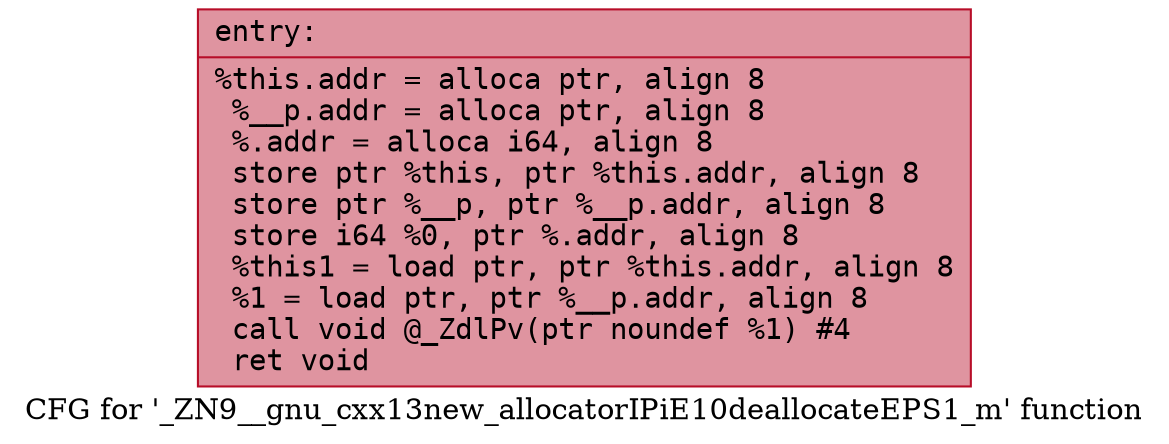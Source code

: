 digraph "CFG for '_ZN9__gnu_cxx13new_allocatorIPiE10deallocateEPS1_m' function" {
	label="CFG for '_ZN9__gnu_cxx13new_allocatorIPiE10deallocateEPS1_m' function";

	Node0x56285ac87d20 [shape=record,color="#b70d28ff", style=filled, fillcolor="#b70d2870" fontname="Courier",label="{entry:\l|  %this.addr = alloca ptr, align 8\l  %__p.addr = alloca ptr, align 8\l  %.addr = alloca i64, align 8\l  store ptr %this, ptr %this.addr, align 8\l  store ptr %__p, ptr %__p.addr, align 8\l  store i64 %0, ptr %.addr, align 8\l  %this1 = load ptr, ptr %this.addr, align 8\l  %1 = load ptr, ptr %__p.addr, align 8\l  call void @_ZdlPv(ptr noundef %1) #4\l  ret void\l}"];
}
